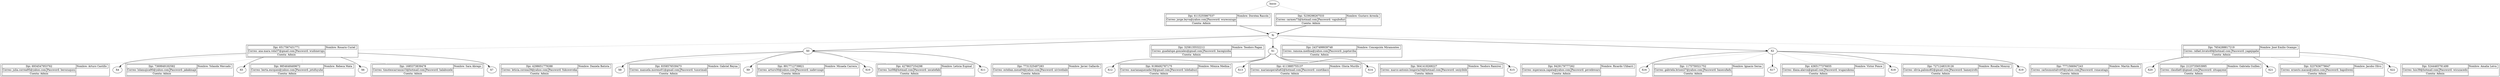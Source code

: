 digraph G{
graph [compound=true, labelloc="b"];
Nodo6517567431771[shape=record label=<<table cellspacing="0" border="0" cellborder="1"><tr><td colspan="2">Dpi: 6517567431771</td><td colspan="2">Nombre: Rosario Curiel </td></tr><tr><td>Correo: ana-mara.vela37@gmail.com</td><td>Password: wudonevigu</td></tr><tr><td colspan="2">Cuenta: Admin</td></tr></table>
	        >];
	        Xi->Nodo6517567431771[color=grey arrowhead=none];Xi->X0;Nodo3258135532212[shape=record label=<<table cellspacing="0" border="0" cellborder="1"><tr><td colspan="2">Dpi: 3258135532212</td><td colspan="2">Nombre: Teodoro Pagan </td></tr><tr><td>Correo: guadalupe.gonzales@gmail.com</td><td>Password: bacegizoba</td></tr><tr><td colspan="2">Cuenta: Admin</td></tr></table>
	        >];
	        Xi->Nodo3258135532212[color=grey arrowhead=none];Xi->X1;Nodo2437499939748[shape=record label=<<table cellspacing="0" border="0" cellborder="1"><tr><td colspan="2">Dpi: 2437499939748</td><td colspan="2">Nombre: Concepción Miramontes </td></tr><tr><td>Correo: ramona.medina@yahoo.com</td><td>Password: juqetaviba</td></tr><tr><td colspan="2">Cuenta: Admin</td></tr></table>
	        >];
	        Xi->Nodo2437499939748[color=grey arrowhead=none];Xi->X2;Nodo7654288817219[shape=record label=<<table cellspacing="0" border="0" cellborder="1"><tr><td colspan="2">Dpi: 7654288817219</td><td colspan="2">Nombre: José Emilio Ocampo </td></tr><tr><td>Correo: rafael.lovato49@hotmail.com</td><td>Password: yagejiqahe</td></tr><tr><td colspan="2">Cuenta: Admin</td></tr></table>
	        >];
	        Xi->Nodo7654288817219[color=grey arrowhead=none];Nodo6934547953762[shape=record label=<<table cellspacing="0" border="0" cellborder="1"><tr><td colspan="2">Dpi: 6934547953762</td><td colspan="2">Nombre: Arturo Castillo </td></tr><tr><td>Correo: julia.correa95@yahoo.com</td><td>Password: berozuquxu</td></tr><tr><td colspan="2">Cuenta: Admin</td></tr></table>
	        >];
	        Nodo6517567431771->Nodo6934547953762[color=grey arrowhead=none];Nodo6517567431771->X4;Nodo7369949182582[shape=record label=<<table cellspacing="0" border="0" cellborder="1"><tr><td colspan="2">Dpi: 7369949182582</td><td colspan="2">Nombre: Yolanda Mercado </td></tr><tr><td>Correo: lolamojica90@yahoo.com</td><td>Password: jakakinaje</td></tr><tr><td colspan="2">Cuenta: Admin</td></tr></table>
	        >];
	        Nodo6517567431771->Nodo7369949182582[color=grey arrowhead=none];Nodo6517567431771->X5;Nodo9854648469672[shape=record label=<<table cellspacing="0" border="0" cellborder="1"><tr><td colspan="2">Dpi: 9854648469672</td><td colspan="2">Nombre: Rebeca Mata </td></tr><tr><td>Correo: berta.enrquez@yahoo.com</td><td>Password: jotufuyuhe</td></tr><tr><td colspan="2">Cuenta: Admin</td></tr></table>
	        >];
	        Nodo6517567431771->Nodo9854648469672[color=grey arrowhead=none];Nodo6517567431771->X6;Nodo1685373839478[shape=record label=<<table cellspacing="0" border="0" cellborder="1"><tr><td colspan="2">Dpi: 1685373839478</td><td colspan="2">Nombre: Sara Abrego </td></tr><tr><td>Correo: timoteocarranza15@hotmail.com</td><td>Password: halabozele</td></tr><tr><td colspan="2">Cuenta: Admin</td></tr></table>
	        >];
	        Nodo6517567431771->Nodo1685373839478[color=grey arrowhead=none];Nodo6517567431771->X7;Nodo4298651779288[shape=record label=<<table cellspacing="0" border="0" cellborder="1"><tr><td colspan="2">Dpi: 4298651779288</td><td colspan="2">Nombre: Daniela Batista </td></tr><tr><td>Correo: leticia.corona29@yahoo.com</td><td>Password: fukuweveka</td></tr><tr><td colspan="2">Cuenta: Admin</td></tr></table>
	        >];
	        X0->Nodo4298651779288[color=grey arrowhead=none];X0->X8;Nodo8358576539473[shape=record label=<<table cellspacing="0" border="0" cellborder="1"><tr><td colspan="2">Dpi: 8358576539473</td><td colspan="2">Nombre: Gabriel Reyna </td></tr><tr><td>Correo: manuela.moreno01@gmail.com</td><td>Password: tuxorimali</td></tr><tr><td colspan="2">Cuenta: Admin</td></tr></table>
	        >];
	        X0->Nodo8358576539473[color=grey arrowhead=none];X0->X9;Nodo8917712739821[shape=record label=<<table cellspacing="0" border="0" cellborder="1"><tr><td colspan="2">Dpi: 8917712739821</td><td colspan="2">Nombre: Micaela Carrera </td></tr><tr><td>Correo: arturo30@yahoo.com</td><td>Password: xadevuxaje</td></tr><tr><td colspan="2">Cuenta: Admin</td></tr></table>
	        >];
	        X0->Nodo8917712739821[color=grey arrowhead=none];X0->X10;Nodo4278637254298[shape=record label=<<table cellspacing="0" border="0" cellborder="1"><tr><td colspan="2">Dpi: 4278637254298</td><td colspan="2">Nombre: Leticia Espinal </td></tr><tr><td>Correo: luz08@hotmail.com</td><td>Password: xecatefabi</td></tr><tr><td colspan="2">Cuenta: Admin</td></tr></table>
	        >];
	        X0->Nodo4278637254298[color=grey arrowhead=none];X0->X11;Nodo7731325497283[shape=record label=<<table cellspacing="0" border="0" cellborder="1"><tr><td colspan="2">Dpi: 7731325497283</td><td colspan="2">Nombre: Javier Gallardo </td></tr><tr><td>Correo: esteban.mesa04@yahoo.com</td><td>Password: niviwehale</td></tr><tr><td colspan="2">Cuenta: Admin</td></tr></table>
	        >];
	        X1->Nodo7731325497283[color=grey arrowhead=none];X1->X12;Nodo9198492787175[shape=record label=<<table cellspacing="0" border="0" cellborder="1"><tr><td colspan="2">Dpi: 9198492787175</td><td colspan="2">Nombre: Mónica Medina </td></tr><tr><td>Correo: marianaquezada19@gmail.com</td><td>Password: lolehabuci</td></tr><tr><td colspan="2">Cuenta: Admin</td></tr></table>
	        >];
	        X1->Nodo9198492787175[color=grey arrowhead=none];X1->X13;Nodo4113885755137[shape=record label=<<table cellspacing="0" border="0" cellborder="1"><tr><td colspan="2">Dpi: 4113885755137</td><td colspan="2">Nombre: Gloria Murillo </td></tr><tr><td>Correo: marianoperalta62@hotmail.com</td><td>Password: cozetikaco</td></tr><tr><td colspan="2">Cuenta: Admin</td></tr></table>
	        >];
	        X1->Nodo4113885755137[color=grey arrowhead=none];X1->X14;Nodo5641418269227[shape=record label=<<table cellspacing="0" border="0" cellborder="1"><tr><td colspan="2">Dpi: 5641418269227</td><td colspan="2">Nombre: Teodoro Ramírez </td></tr><tr><td>Correo: marco-antonio.longoria34@hotmail.com</td><td>Password: seziyibile</td></tr><tr><td colspan="2">Cuenta: Admin</td></tr></table>
	        >];
	        X1->Nodo5641418269227[color=grey arrowhead=none];X1->X15;Nodo9429179777262[shape=record label=<<table cellspacing="0" border="0" cellborder="1"><tr><td colspan="2">Dpi: 9429179777262</td><td colspan="2">Nombre: Ricardo Ulibarri </td></tr><tr><td>Correo: esperanza.zapata@yahoo.com</td><td>Password: pevedewaro</td></tr><tr><td colspan="2">Cuenta: Admin</td></tr></table>
	        >];
	        X2->Nodo9429179777262[color=grey arrowhead=none];X2->X16;Nodo1175759321752[shape=record label=<<table cellspacing="0" border="0" cellborder="1"><tr><td colspan="2">Dpi: 1175759321752</td><td colspan="2">Nombre: Ignacio Serna </td></tr><tr><td>Correo: gabriela.briseo27@yahoo.com</td><td>Password: basesufadu</td></tr><tr><td colspan="2">Cuenta: Admin</td></tr></table>
	        >];
	        X2->Nodo1175759321752[color=grey arrowhead=none];X2->X17;Nodo4365177376655[shape=record label=<<table cellspacing="0" border="0" cellborder="1"><tr><td colspan="2">Dpi: 4365177376655</td><td colspan="2">Nombre: Víctor Ponce </td></tr><tr><td>Correo: diana.alarcn@gmail.com</td><td>Password: wugazukoxa</td></tr><tr><td colspan="2">Cuenta: Admin</td></tr></table>
	        >];
	        X2->Nodo4365177376655[color=grey arrowhead=none];X2->X18;Nodo7271248319126[shape=record label=<<table cellspacing="0" border="0" cellborder="1"><tr><td colspan="2">Dpi: 7271248319126</td><td colspan="2">Nombre: Rosalia Monroy </td></tr><tr><td>Correo: olivia.palomo82@gmail.com</td><td>Password: hameyirofo</td></tr><tr><td colspan="2">Cuenta: Admin</td></tr></table>
	        >];
	        X2->Nodo7271248319126[color=grey arrowhead=none];X2->X19;Nodo7771566947243[shape=record label=<<table cellspacing="0" border="0" cellborder="1"><tr><td colspan="2">Dpi: 7771566947243</td><td colspan="2">Nombre: Martín Ramón </td></tr><tr><td>Correo: carlosmontalvo05@yahoo.com</td><td>Password: ronacatagu</td></tr><tr><td colspan="2">Cuenta: Admin</td></tr></table>
	        >];
	        Nodo7654288817219->Nodo7771566947243[color=grey arrowhead=none];Nodo7654288817219->X20;Nodo2123735653995[shape=record label=<<table cellspacing="0" border="0" cellborder="1"><tr><td colspan="2">Dpi: 2123735653995</td><td colspan="2">Nombre: Gabriela Guillen </td></tr><tr><td>Correo: claudia61@gmail.com</td><td>Password: zituqayexe</td></tr><tr><td colspan="2">Cuenta: Admin</td></tr></table>
	        >];
	        Nodo7654288817219->Nodo2123735653995[color=grey arrowhead=none];Nodo7654288817219->X21;Nodo3237636778647[shape=record label=<<table cellspacing="0" border="0" cellborder="1"><tr><td colspan="2">Dpi: 3237636778647</td><td colspan="2">Nombre: Jacobo Olivo </td></tr><tr><td>Correo: ernesto.macas@yahoo.com</td><td>Password: bapoliwexi</td></tr><tr><td colspan="2">Cuenta: Admin</td></tr></table>
	        >];
	        Nodo7654288817219->Nodo3237636778647[color=grey arrowhead=none];Nodo7654288817219->X22;Nodo5244465791499[shape=record label=<<table cellspacing="0" border="0" cellborder="1"><tr><td colspan="2">Dpi: 5244465791499</td><td colspan="2">Nombre: Amalia Leiva </td></tr><tr><td>Correo: luis39@hotmail.com</td><td>Password: wicuzacedo</td></tr><tr><td colspan="2">Cuenta: Admin</td></tr></table>
	        >];
	        Nodo7654288817219->Nodo5244465791499[color=grey arrowhead=none];Nodo6115255867537[shape=record label=<<table cellspacing="0" border="0" cellborder="1"><tr><td colspan="2">Dpi: 6115255867537</td><td colspan="2">Nombre: Dorotea Rascón </td></tr><tr><td>Correo: jorge.leyva@yahoo.com</td><td>Password: wurecozugo</td></tr><tr><td colspan="2">Cuenta: Admin</td></tr></table>
	        >];
	        Inicio->Nodo6115255867537[color=grey arrowhead=none];Nodo6115255867537->Xi;Nodo5239298267533[shape=record label=<<table cellspacing="0" border="0" cellborder="1"><tr><td colspan="2">Dpi: 5239298267533</td><td colspan="2">Nombre: Gustavo Arreola </td></tr><tr><td>Correo: carmen73@hotmail.com</td><td>Password: vapubofuri</td></tr><tr><td colspan="2">Cuenta: Admin</td></tr></table>
	        >];
	        Inicio->Nodo5239298267533[color=grey arrowhead=none];Nodo5239298267533->Xi;}